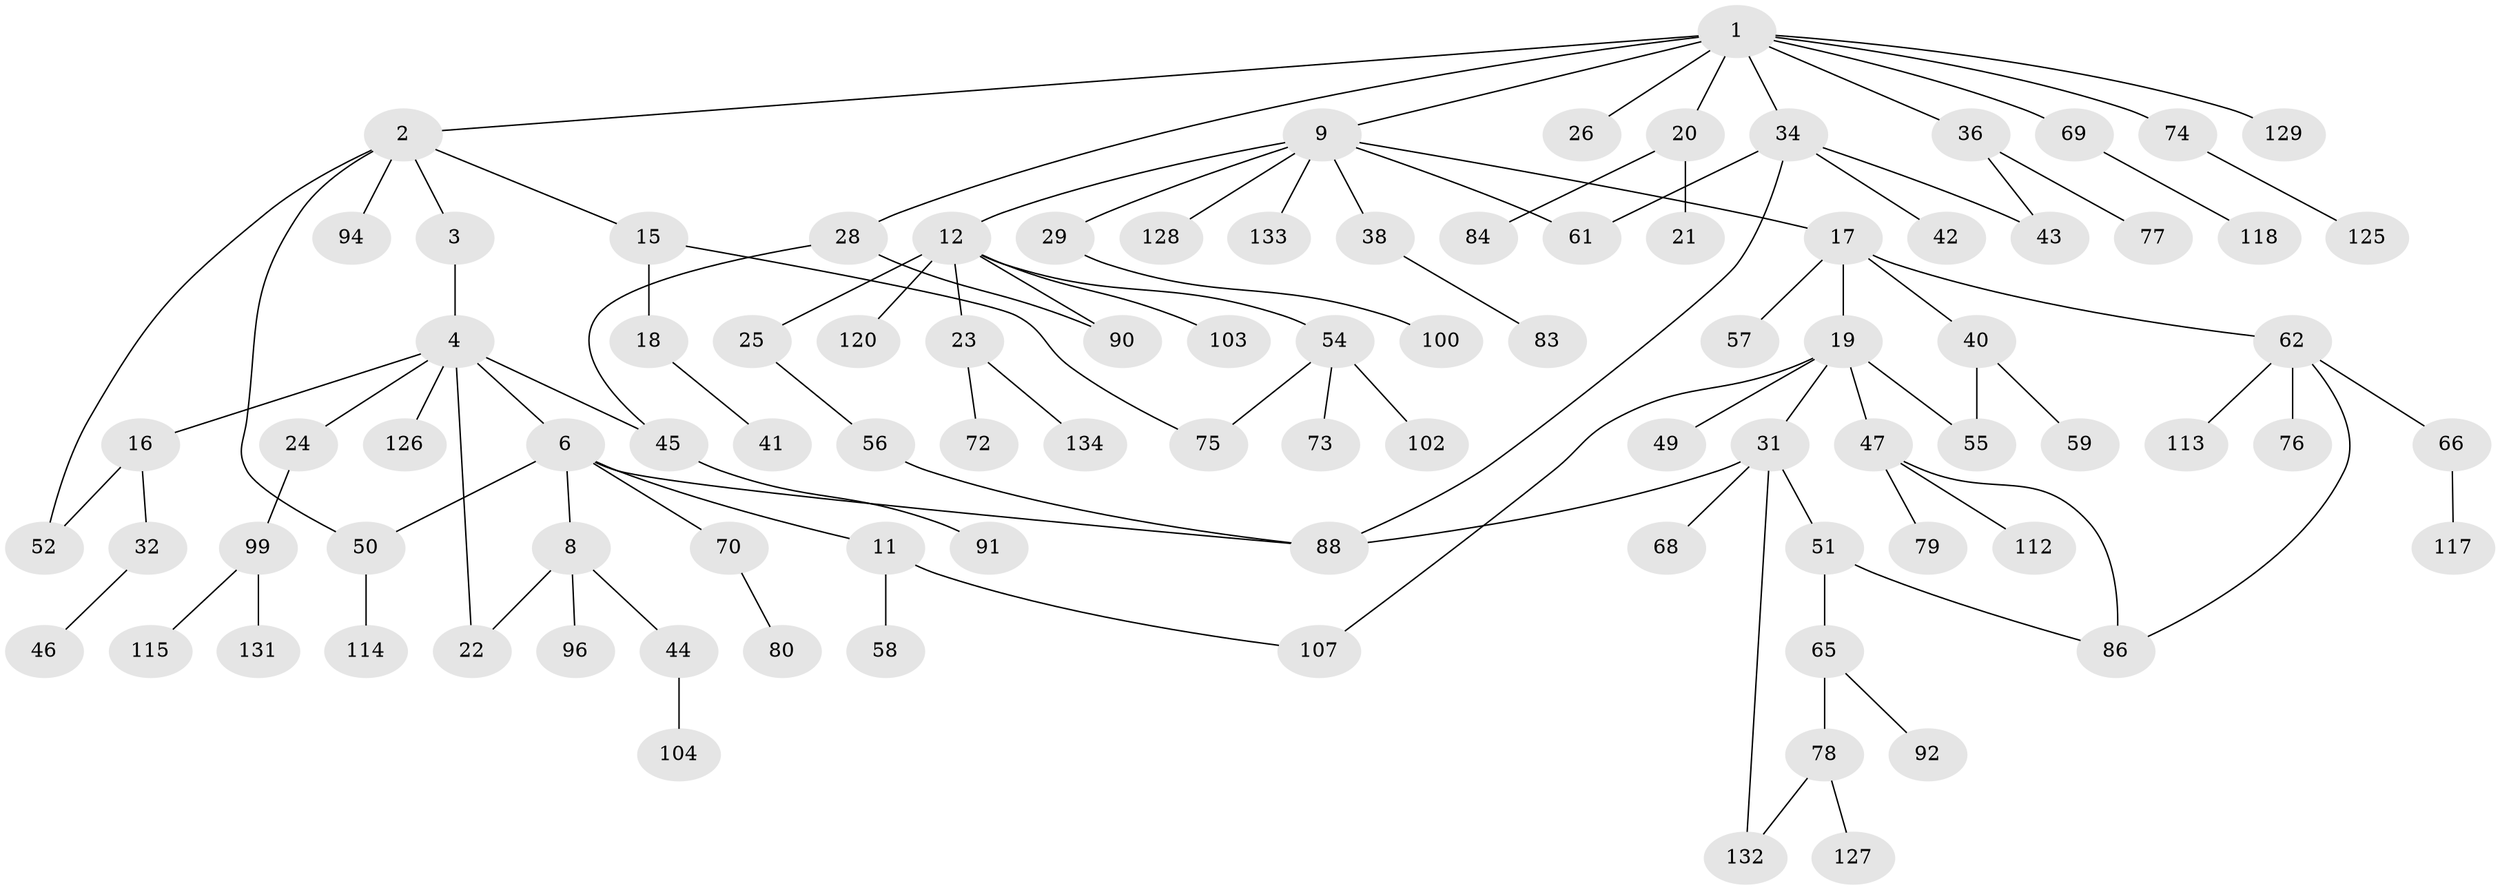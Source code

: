 // original degree distribution, {7: 0.007407407407407408, 6: 0.007407407407407408, 3: 0.11851851851851852, 5: 0.08148148148148149, 2: 0.28888888888888886, 4: 0.0962962962962963, 1: 0.4}
// Generated by graph-tools (version 1.1) at 2025/10/02/27/25 16:10:52]
// undirected, 93 vertices, 108 edges
graph export_dot {
graph [start="1"]
  node [color=gray90,style=filled];
  1 [super="+5"];
  2 [super="+7"];
  3 [super="+123"];
  4 [super="+14"];
  6 [super="+10"];
  8 [super="+64"];
  9 [super="+27"];
  11;
  12 [super="+13"];
  15 [super="+93"];
  16 [super="+122"];
  17 [super="+33"];
  18;
  19 [super="+39"];
  20 [super="+48"];
  21;
  22;
  23 [super="+35"];
  24 [super="+30"];
  25;
  26;
  28 [super="+108"];
  29;
  31;
  32;
  34 [super="+37"];
  36;
  38 [super="+124"];
  40;
  41 [super="+105"];
  42;
  43 [super="+116"];
  44;
  45 [super="+60"];
  46 [super="+97"];
  47 [super="+67"];
  49;
  50;
  51 [super="+89"];
  52 [super="+53"];
  54 [super="+81"];
  55 [super="+135"];
  56 [super="+101"];
  57;
  58 [super="+82"];
  59 [super="+85"];
  61 [super="+87"];
  62 [super="+63"];
  65 [super="+71"];
  66;
  68;
  69;
  70;
  72;
  73;
  74;
  75;
  76;
  77;
  78 [super="+106"];
  79;
  80;
  83 [super="+121"];
  84 [super="+95"];
  86 [super="+119"];
  88 [super="+130"];
  90;
  91;
  92 [super="+98"];
  94 [super="+109"];
  96;
  99 [super="+110"];
  100;
  102;
  103;
  104;
  107 [super="+111"];
  112;
  113;
  114;
  115;
  117;
  118;
  120;
  125;
  126;
  127;
  128;
  129;
  131;
  132;
  133;
  134;
  1 -- 2;
  1 -- 20;
  1 -- 36;
  1 -- 69;
  1 -- 74;
  1 -- 129;
  1 -- 34;
  1 -- 9;
  1 -- 26;
  1 -- 28;
  2 -- 3;
  2 -- 15;
  2 -- 94;
  2 -- 50;
  2 -- 52;
  3 -- 4;
  4 -- 6;
  4 -- 24;
  4 -- 45;
  4 -- 16;
  4 -- 126;
  4 -- 22;
  6 -- 8;
  6 -- 50;
  6 -- 70;
  6 -- 11;
  6 -- 88;
  8 -- 22;
  8 -- 44;
  8 -- 96;
  9 -- 12;
  9 -- 17;
  9 -- 61;
  9 -- 128;
  9 -- 133;
  9 -- 38;
  9 -- 29;
  11 -- 58;
  11 -- 107;
  12 -- 23;
  12 -- 120;
  12 -- 54;
  12 -- 103;
  12 -- 25;
  12 -- 90;
  15 -- 18;
  15 -- 75;
  16 -- 32;
  16 -- 52;
  17 -- 19;
  17 -- 40;
  17 -- 62;
  17 -- 57;
  18 -- 41;
  19 -- 31;
  19 -- 47;
  19 -- 107;
  19 -- 49;
  19 -- 55;
  20 -- 21;
  20 -- 84;
  23 -- 72;
  23 -- 134;
  24 -- 99;
  25 -- 56;
  28 -- 45;
  28 -- 90;
  29 -- 100;
  31 -- 51;
  31 -- 68;
  31 -- 88;
  31 -- 132;
  32 -- 46;
  34 -- 88;
  34 -- 43;
  34 -- 42;
  34 -- 61;
  36 -- 43;
  36 -- 77;
  38 -- 83;
  40 -- 55;
  40 -- 59;
  44 -- 104;
  45 -- 91;
  47 -- 79;
  47 -- 86;
  47 -- 112;
  50 -- 114;
  51 -- 65;
  51 -- 86;
  54 -- 73;
  54 -- 75;
  54 -- 102;
  56 -- 88;
  62 -- 76;
  62 -- 113;
  62 -- 86;
  62 -- 66;
  65 -- 78;
  65 -- 92;
  66 -- 117;
  69 -- 118;
  70 -- 80;
  74 -- 125;
  78 -- 127;
  78 -- 132;
  99 -- 115;
  99 -- 131;
}
